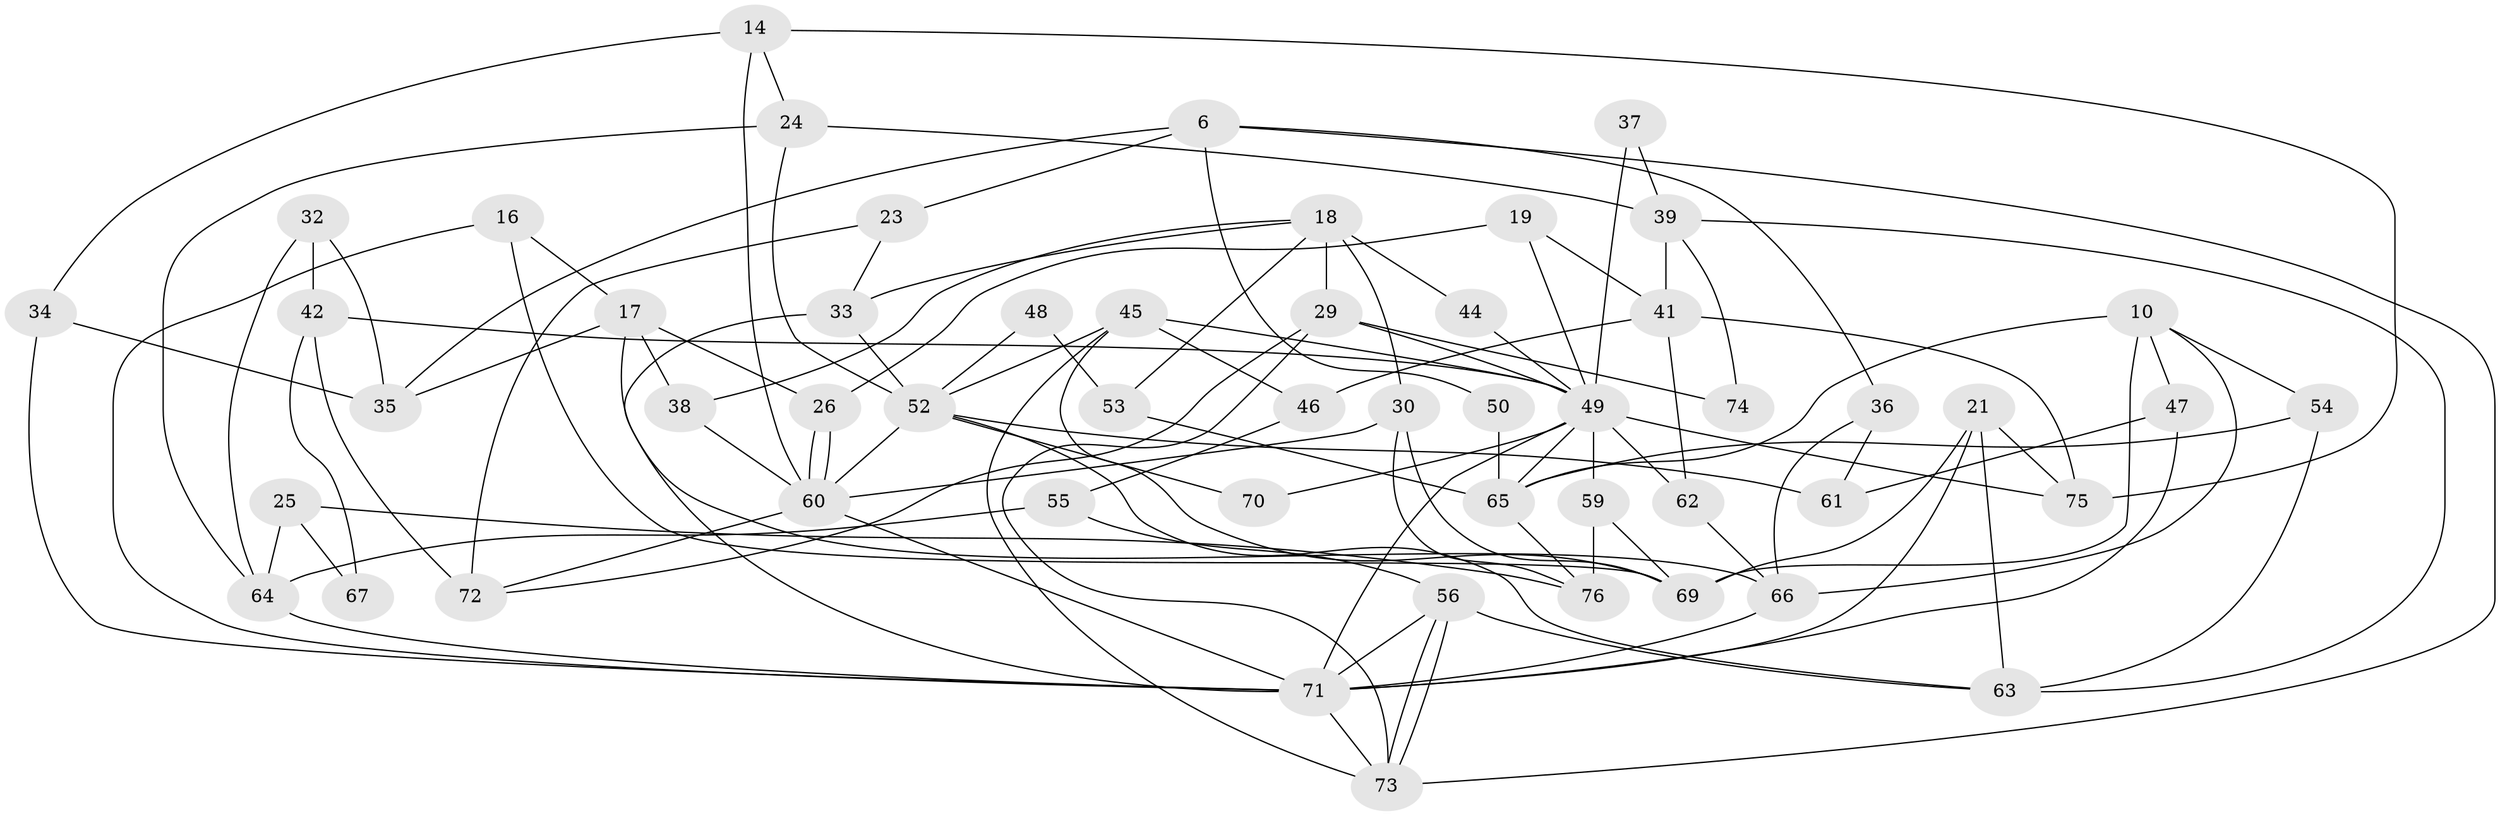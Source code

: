 // original degree distribution, {3: 0.34210526315789475, 6: 0.11842105263157894, 4: 0.18421052631578946, 5: 0.18421052631578946, 7: 0.05263157894736842, 2: 0.11842105263157894}
// Generated by graph-tools (version 1.1) at 2025/55/03/04/25 21:55:12]
// undirected, 53 vertices, 112 edges
graph export_dot {
graph [start="1"]
  node [color=gray90,style=filled];
  6;
  10;
  14;
  16;
  17;
  18;
  19;
  21;
  23;
  24;
  25;
  26;
  29 [super="+8"];
  30;
  32;
  33;
  34;
  35;
  36 [super="+1"];
  37;
  38;
  39;
  41;
  42;
  44;
  45;
  46;
  47;
  48;
  49 [super="+12+13+31"];
  50;
  52 [super="+20"];
  53;
  54 [super="+22"];
  55;
  56;
  59;
  60 [super="+28"];
  61;
  62;
  63;
  64;
  65 [super="+5"];
  66;
  67;
  69 [super="+2+40"];
  70;
  71 [super="+9+68+57"];
  72 [super="+51"];
  73 [super="+58"];
  74;
  75 [super="+43"];
  76;
  6 -- 73;
  6 -- 50;
  6 -- 23;
  6 -- 35;
  6 -- 36;
  10 -- 47;
  10 -- 66;
  10 -- 69 [weight=2];
  10 -- 65;
  10 -- 54;
  14 -- 75;
  14 -- 24;
  14 -- 34;
  14 -- 60;
  16 -- 17;
  16 -- 69;
  16 -- 71;
  17 -- 66;
  17 -- 26;
  17 -- 35;
  17 -- 38;
  18 -- 38;
  18 -- 29 [weight=2];
  18 -- 30;
  18 -- 33;
  18 -- 44;
  18 -- 53;
  19 -- 26;
  19 -- 41;
  19 -- 49;
  21 -- 63;
  21 -- 75;
  21 -- 69;
  21 -- 71;
  23 -- 33;
  23 -- 72;
  24 -- 64;
  24 -- 39;
  24 -- 52;
  25 -- 64;
  25 -- 76;
  25 -- 67;
  26 -- 60 [weight=2];
  26 -- 60;
  29 -- 72 [weight=2];
  29 -- 73;
  29 -- 74;
  29 -- 49 [weight=2];
  30 -- 60 [weight=2];
  30 -- 76;
  30 -- 69;
  32 -- 64;
  32 -- 35;
  32 -- 42;
  33 -- 52;
  33 -- 71;
  34 -- 35;
  34 -- 71;
  36 -- 66;
  36 -- 61;
  37 -- 39;
  37 -- 49;
  38 -- 60;
  39 -- 63;
  39 -- 41;
  39 -- 74;
  41 -- 46;
  41 -- 62;
  41 -- 75;
  42 -- 72;
  42 -- 67;
  42 -- 49;
  44 -- 49;
  45 -- 52;
  45 -- 46;
  45 -- 73;
  45 -- 69;
  45 -- 49;
  46 -- 55;
  47 -- 61;
  47 -- 71;
  48 -- 53;
  48 -- 52;
  49 -- 62;
  49 -- 71 [weight=4];
  49 -- 75 [weight=4];
  49 -- 65;
  49 -- 70;
  49 -- 59;
  50 -- 65 [weight=2];
  52 -- 70;
  52 -- 60;
  52 -- 61;
  52 -- 63;
  53 -- 65;
  54 -- 63;
  54 -- 65 [weight=2];
  55 -- 56;
  55 -- 64;
  56 -- 73;
  56 -- 73;
  56 -- 63;
  56 -- 71;
  59 -- 76;
  59 -- 69;
  60 -- 71;
  60 -- 72;
  62 -- 66;
  64 -- 71;
  65 -- 76;
  66 -- 71;
  71 -- 73 [weight=2];
}
